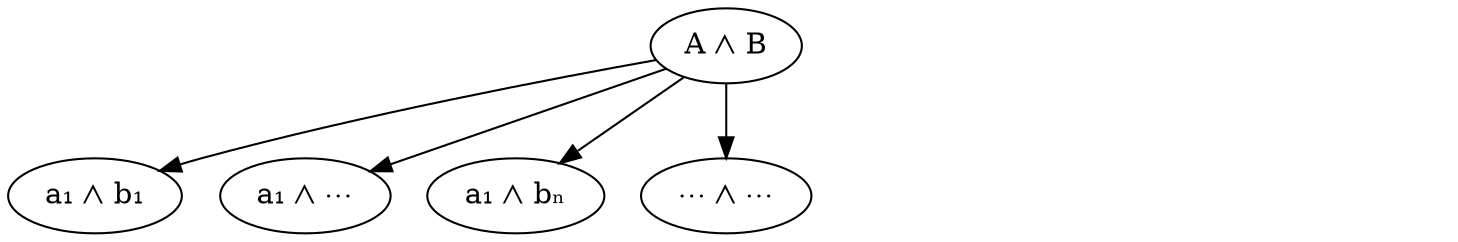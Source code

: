 digraph {
    AndAB[label="A ⋀ B"]

    AndA1B1[label="a₁ ⋀ b₁" class="value"]
    AndA1BE[label="a₁ ⋀ ⋯" class="value"]
    AndA1BN[label="a₁ ⋀ bₙ" class="value"]

    AndAEBE[label="⋯ ⋀ ⋯" class="value"]

    AndANB1[label="aₙ ⋀ b₁" class="value" style=invis]
    AndANBE[label="aₙ ⋀ ⋯" class="value" style=invis]
    AndANBN[label="aₙ ⋀ bₙ" class="value" style=invis]

    AndAB -> AndA1B1, AndA1BE, AndA1BN

    AndAB -> AndAEBE

    AndAB -> AndANB1, AndANBE, AndANBN[style=invis]

}
